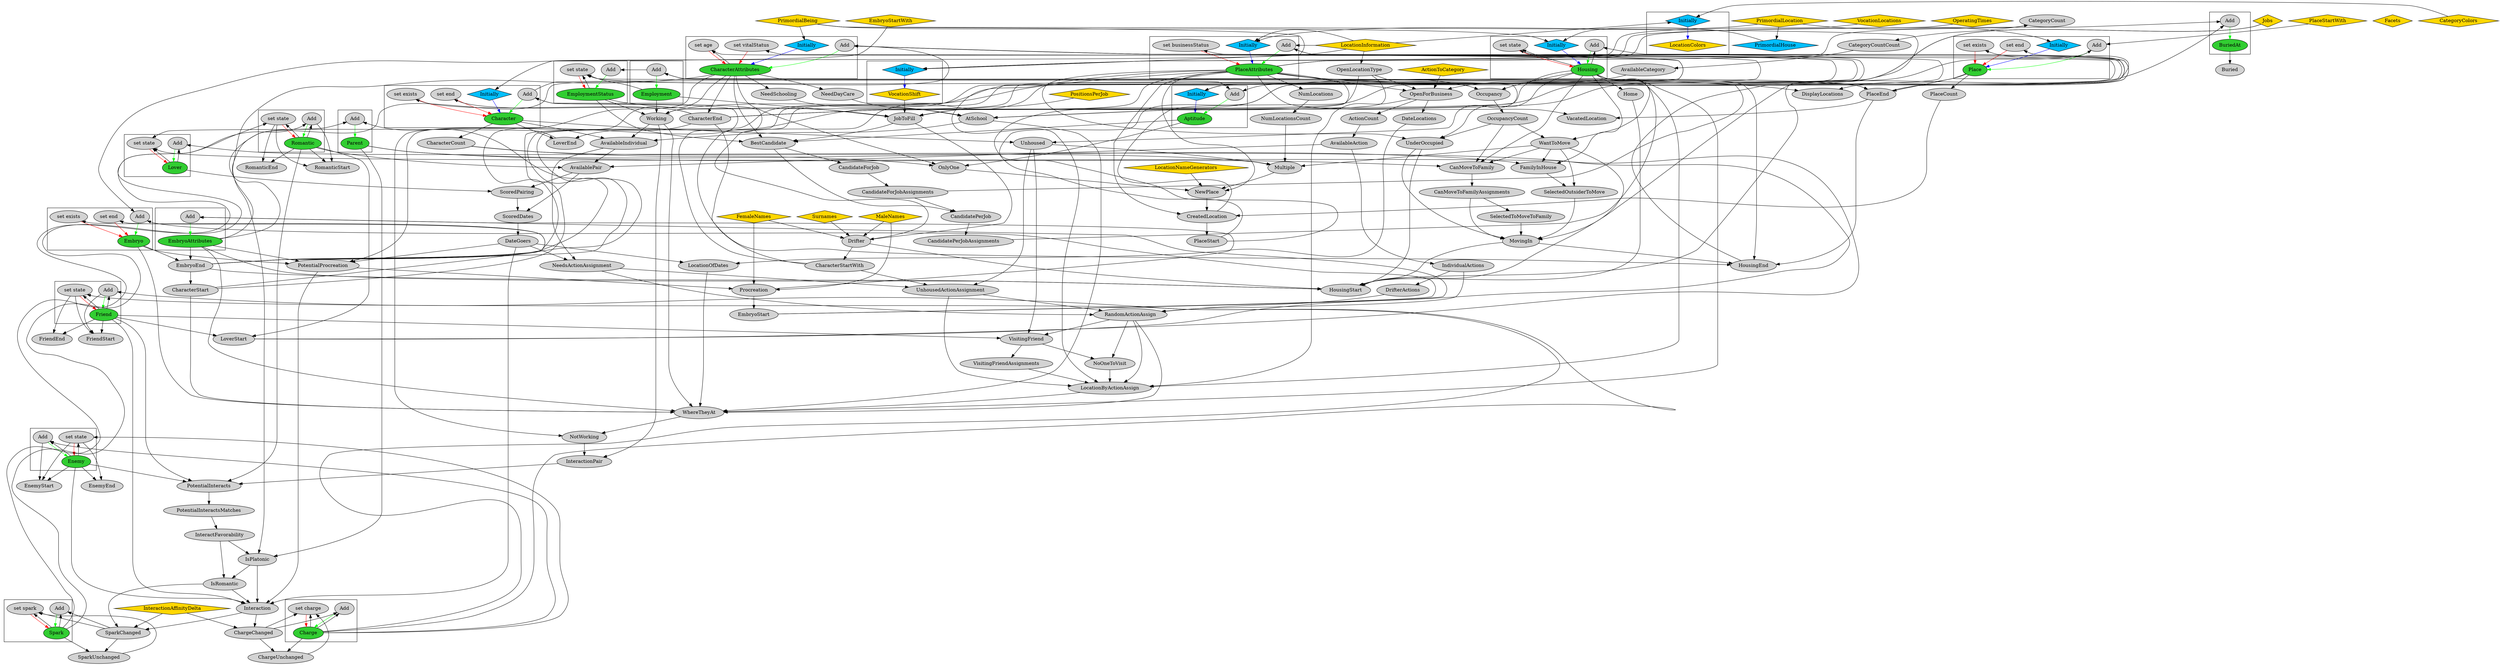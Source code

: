 digraph {
splines=true
node [ style="filled"]
subgraph "cluster_VocationShift"{
v10 [ label = "VocationShift" fillcolor="gold" shape="diamond"];
v11 [ label = "Initially" fillcolor="deepskyblue" shape="diamond"];
}
subgraph "cluster_LocationColors"{
v15 [ label = "LocationColors" fillcolor="gold" shape="diamond"];
v16 [ label = "Initially" fillcolor="deepskyblue" shape="diamond"];
}
subgraph "cluster_Character"{
v19 [ label = "Character" fillcolor="limegreen"];
v20 [ label = "Add"];
v156 [ label = "Initially" fillcolor="deepskyblue" shape="diamond"];
v157 [ label = "set end"];
v158 [ label = "set exists"];
}
subgraph "cluster_CharacterAttributes"{
v44 [ label = "CharacterAttributes" fillcolor="limegreen"];
v45 [ label = "Add"];
v72 [ label = "Initially" fillcolor="deepskyblue" shape="diamond"];
v73 [ label = "set vitalStatus"];
v74 [ label = "set age"];
}
subgraph "cluster_Aptitude"{
v67 [ label = "Aptitude" fillcolor="limegreen"];
v68 [ label = "Add"];
v69 [ label = "Initially" fillcolor="deepskyblue" shape="diamond"];
}
subgraph "cluster_Charge"{
v134 [ label = "Charge" fillcolor="limegreen"];
v135 [ label = "Add"];
v137 [ label = "set charge"];
}
subgraph "cluster_Friend"{
v132 [ label = "Friend" fillcolor="limegreen"];
v133 [ label = "Add"];
v139 [ label = "set state"];
}
subgraph "cluster_Enemy"{
v141 [ label = "Enemy" fillcolor="limegreen"];
v142 [ label = "Add"];
v143 [ label = "set state"];
}
subgraph "cluster_Spark"{
v111 [ label = "Spark" fillcolor="limegreen"];
v112 [ label = "Add"];
v145 [ label = "set spark"];
}
subgraph "cluster_Romantic"{
v109 [ label = "Romantic" fillcolor="limegreen"];
v110 [ label = "Add"];
v147 [ label = "set state"];
}
subgraph "cluster_Lover"{
v148 [ label = "Lover" fillcolor="limegreen"];
v149 [ label = "Add"];
v151 [ label = "set state"];
}
subgraph "cluster_Embryo"{
v23 [ label = "Embryo" fillcolor="limegreen"];
v24 [ label = "Add"];
v154 [ label = "set end"];
v155 [ label = "set exists"];
}
subgraph "cluster_EmbryoAttributes"{
v70 [ label = "EmbryoAttributes" fillcolor="limegreen"];
v71 [ label = "Add"];
}
subgraph "cluster_Parent"{
v89 [ label = "Parent" fillcolor="limegreen"];
v90 [ label = "Add"];
}
subgraph "cluster_Place"{
v61 [ label = "Place" fillcolor="limegreen"];
v62 [ label = "Add"];
v64 [ label = "Initially" fillcolor="deepskyblue" shape="diamond"];
v65 [ label = "set end"];
v66 [ label = "set exists"];
}
subgraph "cluster_PlaceAttributes"{
v38 [ label = "PlaceAttributes" fillcolor="limegreen"];
v39 [ label = "Add"];
v101 [ label = "Initially" fillcolor="deepskyblue" shape="diamond"];
v102 [ label = "set businessStatus"];
}
subgraph "cluster_Housing"{
v78 [ label = "Housing" fillcolor="limegreen"];
v79 [ label = "Add"];
v93 [ label = "Initially" fillcolor="deepskyblue" shape="diamond"];
v95 [ label = "set state"];
}
subgraph "cluster_BuriedAt"{
v167 [ label = "BuriedAt" fillcolor="limegreen"];
v168 [ label = "Add"];
}
subgraph "cluster_EmploymentStatus"{
v56 [ label = "EmploymentStatus" fillcolor="limegreen"];
v57 [ label = "Add"];
v58 [ label = "set state"];
}
subgraph "cluster_Employment"{
v49 [ label = "Employment" fillcolor="limegreen"];
v50 [ label = "Add"];
}
v0 [ label = "FemaleNames" fillcolor="gold" shape="diamond"];
v1 [ label = "MaleNames" fillcolor="gold" shape="diamond"];
v2 [ label = "Surnames" fillcolor="gold" shape="diamond"];
v3 [ label = "Facets" fillcolor="gold" shape="diamond"];
v4 [ label = "Jobs" fillcolor="gold" shape="diamond"];
v5 [ label = "PrimordialBeing" fillcolor="gold" shape="diamond"];
v6 [ label = "PrimordialLocation" fillcolor="gold" shape="diamond"];
v7 [ label = "LocationInformation" fillcolor="gold" shape="diamond"];
v8 [ label = "VocationLocations" fillcolor="gold" shape="diamond"];
v9 [ label = "OperatingTimes" fillcolor="gold" shape="diamond"];
v12 [ label = "PositionsPerJob" fillcolor="gold" shape="diamond"];
v13 [ label = "ActionToCategory" fillcolor="gold" shape="diamond"];
v14 [ label = "CategoryColors" fillcolor="gold" shape="diamond"];
v17 [ label = "LocationNameGenerators" fillcolor="gold" shape="diamond"];
v18 [ label = "InteractionAffinityDelta" fillcolor="gold" shape="diamond"];
v21 [ label = "CharacterStart"];
v22 [ label = "EmbryoEnd"];
v25 [ label = "EmbryoStart"];
v26 [ label = "Procreation"];
v27 [ label = "PotentialProcreation"];
v28 [ label = "DateGoers"];
v29 [ label = "ScoredDates"];
v30 [ label = "ScoredPairing"];
v31 [ label = "AvailablePair"];
v32 [ label = "AvailableAction"];
v33 [ label = "ActionCount"];
v34 [ label = "OpenForBusiness"];
v35 [ label = "AvailableCategory"];
v36 [ label = "CategoryCountCount"];
v37 [ label = "CategoryCount"];
v40 [ label = "PlaceStart"];
v41 [ label = "CreatedLocation"];
v42 [ label = "NewPlace"];
v43 [ label = "OnlyOne"];
v46 [ label = "CharacterStartWith"];
v47 [ label = "Drifter"];
v48 [ label = "JobToFill"];
v51 [ label = "CandidatePerJobAssignments"];
v52 [ label = "CandidatePerJob"];
v53 [ label = "CandidateForJobAssignments"];
v54 [ label = "CandidateForJob"];
v55 [ label = "BestCandidate"];
v59 [ label = "CharacterEnd"];
v60 [ label = "PlaceEnd"];
v63 [ label = "PlaceStartWith" fillcolor="gold" shape="diamond"];
v75 [ label = "CharacterCount"];
v76 [ label = "Multiple"];
v77 [ label = "WantToMove"];
v80 [ label = "HousingStart"];
v81 [ label = "Home"];
v82 [ label = "UnderOccupied"];
v83 [ label = "OccupancyCount"];
v84 [ label = "Occupancy"];
v85 [ label = "MovingIn"];
v86 [ label = "SelectedToMoveToFamily"];
v87 [ label = "CanMoveToFamilyAssignments"];
v88 [ label = "CanMoveToFamily"];
v91 [ label = "SelectedOutsiderToMove"];
v92 [ label = "FamilyInHouse"];
v94 [ label = "PrimordialHouse" fillcolor="deepskyblue" shape="diamond"];
v96 [ label = "HousingEnd"];
v97 [ label = "Unhoused"];
v98 [ label = "NumLocationsCount"];
v99 [ label = "NumLocations"];
v100 [ label = "PlaceCount"];
v103 [ label = "OpenLocationType"];
v104 [ label = "AvailableIndividual"];
v105 [ label = "Working"];
v106 [ label = "AtSchool"];
v107 [ label = "NeedDayCare"];
v108 [ label = "NeedSchooling"];
v113 [ label = "SparkChanged"];
v114 [ label = "Interaction"];
v115 [ label = "IsPlatonic"];
v116 [ label = "InteractFavorability"];
v117 [ label = "PotentialInteractsMatches"];
v118 [ label = "PotentialInteracts"];
v119 [ label = "InteractionPair"];
v120 [ label = "NotWorking"];
v121 [ label = "WhereTheyAt"];
v122 [ label = "LocationOfDates"];
v123 [ label = "DateLocations"];
v124 [ label = "RandomActionAssign"];
v125 [ label = "UnhousedActionAssignment"];
v126 [ label = "NeedsActionAssignment"];
v127 [ label = "IndividualActions"];
v128 [ label = "DrifterActions"];
v129 [ label = "LocationByActionAssign"];
v130 [ label = "NoOneToVisit"];
v131 [ label = "VisitingFriend"];
v136 [ label = "ChargeChanged"];
v138 [ label = "ChargeUnchanged"];
v140 [ label = "VisitingFriendAssignments"];
v144 [ label = "IsRomantic"];
v146 [ label = "SparkUnchanged"];
v150 [ label = "LoverStart"];
v152 [ label = "LoverEnd"];
v153 [ label = "EmbryoStartWith" fillcolor="gold" shape="diamond"];
v159 [ label = "FriendStart"];
v160 [ label = "FriendEnd"];
v161 [ label = "EnemyStart"];
v162 [ label = "EnemyEnd"];
v163 [ label = "RomanticStart"];
v164 [ label = "RomanticEnd"];
v165 [ label = "VacatedLocation"];
v166 [ label = "DisplayLocations"];
v169 [ label = "Buried"];
v11 -> v10 [ color="blue" ]
v8 -> v11 [ constraint="false" ]
v7 -> v11 [ constraint="false" ]
v9 -> v11 [ constraint="false" ]
v16 -> v15 [ color="blue" ]
v7 -> v16 [ constraint="false" ]
v14 -> v16 [ constraint="false" ]
v20 -> v19 [ color="green" ]
v21 -> v20 [ constraint="false" ]
v22 -> v21
v23 -> v22
v24 -> v23 [ color="green" ]
v25 -> v24 [ constraint="false" ]
v26 -> v25
v27 -> v26
v28 -> v27
v29 -> v28
v30 -> v29
v31 -> v30
v32 -> v31
v33 -> v32
v34 -> v33
v13 -> v34
v35 -> v34
v36 -> v35
v37 -> v36
v38 -> v37
v39 -> v38 [ color="green" ]
v40 -> v39 [ constraint="false" ]
v41 -> v40
v38 -> v41
v42 -> v41
v38 -> v42
v43 -> v42
v44 -> v43
v45 -> v44 [ color="green" ]
v46 -> v45 [ constraint="false" ]
v47 -> v46
v2 -> v47
v1 -> v47
v0 -> v47
v48 -> v47
v38 -> v48
v10 -> v48
v12 -> v48
v49 -> v48
v50 -> v49 [ color="green" ]
v51 -> v50 [ constraint="false" ]
v52 -> v51
v53 -> v52
v54 -> v53
v55 -> v54
v48 -> v55
v44 -> v55
v56 -> v55
v57 -> v56 [ color="green" ]
v50 -> v57 [ constraint="false" ]
v58 -> v56 [ color="red" ]
v59 -> v58 [ constraint="false" ]
v44 -> v59
v56 -> v58 [ constraint="false" ]
v60 -> v58 [ constraint="false" ]
v38 -> v60
v61 -> v60
v62 -> v61 [ color="green" ]
v40 -> v62 [ constraint="false" ]
v63 -> v62 [ constraint="false" ]
v64 -> v61 [ color="blue" ]
v6 -> v64 [ constraint="false" ]
v65 -> v61 [ color="red" ]
v60 -> v65 [ constraint="false" ]
v66 -> v61 [ color="red" ]
v60 -> v66 [ constraint="false" ]
v49 -> v58 [ constraint="false" ]
v67 -> v55
v68 -> v67 [ color="green" ]
v20 -> v68 [ constraint="false" ]
v4 -> v68 [ constraint="false" ]
v69 -> v67 [ color="blue" ]
v5 -> v69 [ constraint="false" ]
v4 -> v69 [ constraint="false" ]
v55 -> v52
v53 -> v50 [ constraint="false" ]
v56 -> v48
v47 -> v45 [ constraint="false" ]
v21 -> v45 [ constraint="false" ]
v22 -> v45 [ constraint="false" ]
v70 -> v45 [ constraint="false" ]
v71 -> v70 [ color="green" ]
v25 -> v71 [ constraint="false" ]
v26 -> v71 [ constraint="false" ]
v72 -> v44 [ color="blue" ]
v5 -> v72 [ constraint="false" ]
v73 -> v44 [ color="red" ]
v59 -> v73 [ constraint="false" ]
v74 -> v44 [ color="red" ]
v22 -> v74 [ constraint="false" ]
v44 -> v74 [ constraint="false" ]
v67 -> v43
v75 -> v43
v19 -> v75
v17 -> v42
v76 -> v42
v77 -> v76
v78 -> v77
v79 -> v78 [ color="green" ]
v78 -> v79 [ constraint="false" ]
v80 -> v79 [ constraint="false" ]
v22 -> v80
v70 -> v80
v81 -> v80
v78 -> v81
v82 -> v80
v83 -> v82
v84 -> v83
v38 -> v84
v78 -> v84
v78 -> v82
v38 -> v82
v47 -> v80
v85 -> v80
v86 -> v85
v87 -> v86
v88 -> v87
v89 -> v88
v90 -> v89 [ color="green" ]
v22 -> v90 [ constraint="false" ]
v70 -> v90 [ constraint="false" ]
v77 -> v88
v78 -> v88
v83 -> v88
v87 -> v85
v91 -> v85
v92 -> v91
v89 -> v92
v77 -> v92
v78 -> v92
v77 -> v91
v82 -> v85
v77 -> v85
v93 -> v78 [ color="blue" ]
v94 -> v93 [ constraint="false" ]
v6 -> v94
v5 -> v93 [ constraint="false" ]
v95 -> v78 [ color="red" ]
v96 -> v95 [ constraint="false" ]
v59 -> v96
v78 -> v96
v60 -> v96
v85 -> v96
v78 -> v95 [ constraint="false" ]
v80 -> v95 [ constraint="false" ]
v83 -> v77
v97 -> v76
v78 -> v97
v19 -> v97
v98 -> v76
v99 -> v98
v38 -> v99
v75 -> v76
v100 -> v41
v61 -> v100
v41 -> v39 [ constraint="false" ]
v7 -> v39 [ constraint="false" ]
v101 -> v38 [ color="blue" ]
v6 -> v101 [ constraint="false" ]
v7 -> v101 [ constraint="false" ]
v102 -> v38 [ color="red" ]
v60 -> v102 [ constraint="false" ]
v103 -> v34
v7 -> v103
v38 -> v34
v104 -> v31
v105 -> v104
v103 -> v105
v38 -> v105
v56 -> v105
v49 -> v105
v106 -> v104
v103 -> v106
v107 -> v106
v44 -> v107
v38 -> v106
v108 -> v106
v44 -> v108
v19 -> v104
v109 -> v31
v110 -> v109 [ color="green" ]
v109 -> v110 [ constraint="false" ]
v111 -> v110 [ constraint="false" ]
v112 -> v111 [ color="green" ]
v111 -> v112 [ constraint="false" ]
v113 -> v112 [ constraint="false" ]
v114 -> v113
v115 -> v114
v116 -> v115
v117 -> v116
v118 -> v117
v119 -> v118
v120 -> v119
v121 -> v120
v106 -> v121
v105 -> v121
v122 -> v121
v123 -> v122
v34 -> v123
v28 -> v122
v124 -> v121
v125 -> v124
v126 -> v125
v28 -> v126
v104 -> v126
v97 -> v125
v46 -> v125
v127 -> v124
v32 -> v127
v126 -> v124
v128 -> v124
v127 -> v128
v129 -> v121
v124 -> v129
v78 -> v129
v130 -> v129
v131 -> v130
v97 -> v131
v124 -> v131
v132 -> v131
v133 -> v132 [ color="green" ]
v132 -> v133 [ constraint="false" ]
v134 -> v133 [ constraint="false" ]
v135 -> v134 [ color="green" ]
v134 -> v135 [ constraint="false" ]
v136 -> v135 [ constraint="false" ]
v114 -> v136
v18 -> v136
v137 -> v134 [ color="red" ]
v136 -> v137 [ constraint="false" ]
v134 -> v137 [ constraint="false" ]
v138 -> v137 [ constraint="false" ]
v136 -> v138
v134 -> v138
v139 -> v132 [ color="red" ]
v134 -> v139 [ constraint="false" ]
v132 -> v139 [ constraint="false" ]
v124 -> v130
v140 -> v129
v131 -> v140
v125 -> v129
v34 -> v129
v38 -> v129
v21 -> v121
v23 -> v121
v70 -> v121
v78 -> v121
v44 -> v120
v105 -> v119
v132 -> v118
v109 -> v118
v141 -> v118
v142 -> v141 [ color="green" ]
v141 -> v142 [ constraint="false" ]
v134 -> v142 [ constraint="false" ]
v143 -> v141 [ color="red" ]
v134 -> v143 [ constraint="false" ]
v141 -> v143 [ constraint="false" ]
v44 -> v115
v89 -> v115
v132 -> v114
v141 -> v114
v144 -> v114
v115 -> v144
v116 -> v144
v28 -> v114
v27 -> v114
v18 -> v113
v144 -> v113
v145 -> v111 [ color="red" ]
v113 -> v145 [ constraint="false" ]
v111 -> v145 [ constraint="false" ]
v146 -> v145 [ constraint="false" ]
v113 -> v146
v111 -> v146
v147 -> v109 [ color="red" ]
v111 -> v147 [ constraint="false" ]
v109 -> v147 [ constraint="false" ]
v148 -> v30
v149 -> v148 [ color="green" ]
v148 -> v149 [ constraint="false" ]
v150 -> v149 [ constraint="false" ]
v109 -> v150
v132 -> v150
v151 -> v148 [ color="red" ]
v148 -> v151 [ constraint="false" ]
v152 -> v151 [ constraint="false" ]
v59 -> v152
v19 -> v152
v150 -> v151 [ constraint="false" ]
v31 -> v29
v44 -> v27
v70 -> v27
v23 -> v27
v1 -> v26
v0 -> v26
v153 -> v24 [ constraint="false" ]
v154 -> v23 [ color="red" ]
v22 -> v154 [ constraint="false" ]
v155 -> v23 [ color="red" ]
v22 -> v155 [ constraint="false" ]
v70 -> v22
v46 -> v20 [ constraint="false" ]
v156 -> v19 [ color="blue" ]
v5 -> v156 [ constraint="false" ]
v157 -> v19 [ color="red" ]
v59 -> v157 [ constraint="false" ]
v158 -> v19 [ color="red" ]
v59 -> v158 [ constraint="false" ]
v133 -> v159
v139 -> v159
v132 -> v159
v139 -> v160
v132 -> v160
v142 -> v161
v143 -> v161
v141 -> v161
v143 -> v162
v141 -> v162
v110 -> v163
v147 -> v163
v109 -> v163
v147 -> v164
v109 -> v164
v60 -> v165
v38 -> v165
v38 -> v166
v61 -> v166
v168 -> v167 [ color="green" ]
v59 -> v168 [ constraint="false" ]
v38 -> v168 [ constraint="false" ]
v167 -> v169
}
